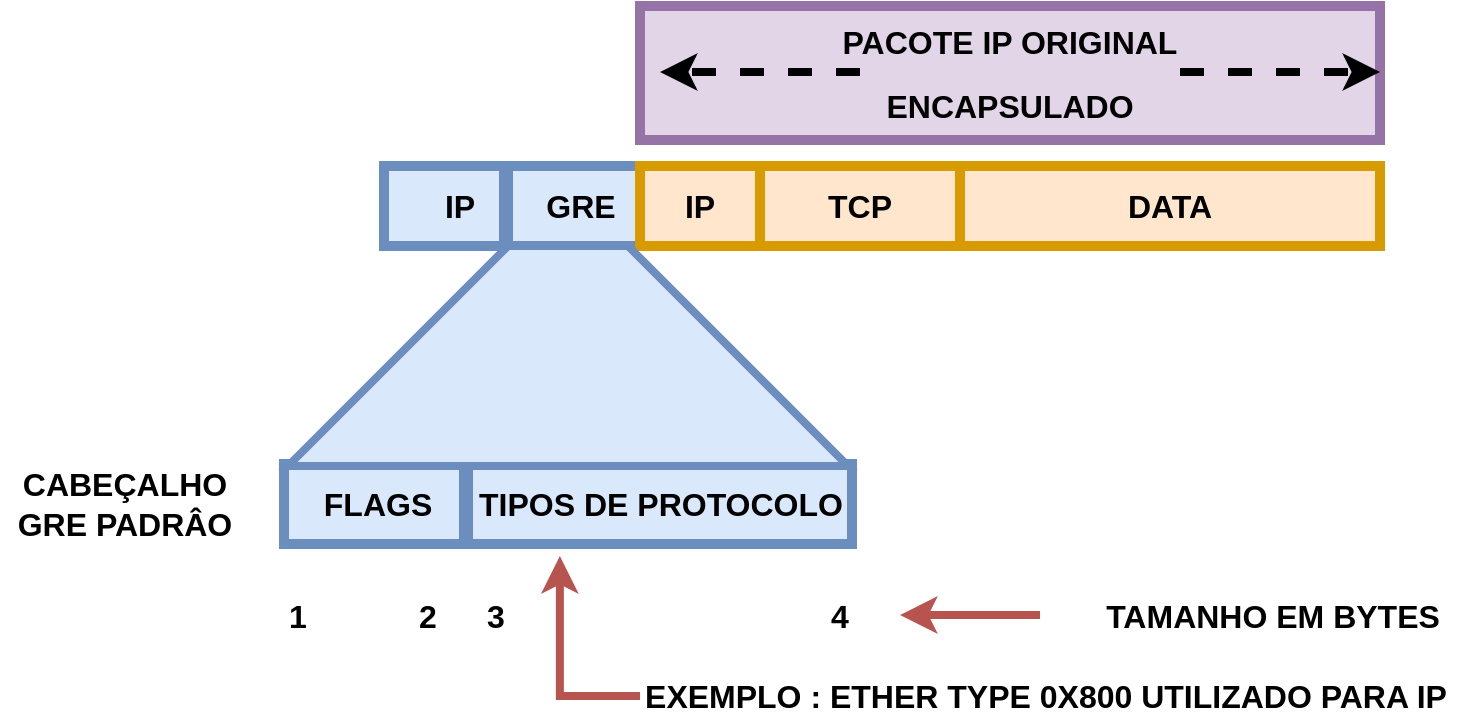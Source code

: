 <mxfile version="24.0.0" type="device">
  <diagram name="Página-1" id="BpwClYluUduKK_jcnJA6">
    <mxGraphModel dx="2021" dy="716" grid="1" gridSize="10" guides="1" tooltips="1" connect="1" arrows="1" fold="1" page="1" pageScale="1" pageWidth="827" pageHeight="1169" math="0" shadow="0">
      <root>
        <mxCell id="0" />
        <mxCell id="1" parent="0" />
        <mxCell id="ok3b9_vO_G3e5w8GmNoV-21" value="" style="rounded=0;whiteSpace=wrap;html=1;strokeWidth=5;fillColor=#dae8fc;strokeColor=#6c8ebf;" vertex="1" parent="1">
          <mxGeometry x="104" y="469" width="192" height="40" as="geometry" />
        </mxCell>
        <mxCell id="ok3b9_vO_G3e5w8GmNoV-1" value="" style="rounded=0;whiteSpace=wrap;html=1;strokeWidth=5;fillColor=#dae8fc;strokeColor=#6c8ebf;" vertex="1" parent="1">
          <mxGeometry x="62" y="320" width="60" height="40" as="geometry" />
        </mxCell>
        <mxCell id="ok3b9_vO_G3e5w8GmNoV-2" value="" style="rounded=0;whiteSpace=wrap;html=1;strokeWidth=5;fillColor=#dae8fc;strokeColor=#6c8ebf;" vertex="1" parent="1">
          <mxGeometry x="124" y="320" width="66" height="40" as="geometry" />
        </mxCell>
        <mxCell id="ok3b9_vO_G3e5w8GmNoV-4" value="IP" style="text;html=1;strokeColor=none;fillColor=none;align=center;verticalAlign=middle;whiteSpace=wrap;rounded=0;fontSize=16;fontStyle=1" vertex="1" parent="1">
          <mxGeometry x="80" y="325" width="40" height="30" as="geometry" />
        </mxCell>
        <mxCell id="ok3b9_vO_G3e5w8GmNoV-5" value="GRE" style="text;html=1;strokeColor=none;fillColor=none;align=center;verticalAlign=middle;whiteSpace=wrap;rounded=0;fontSize=16;fontStyle=1" vertex="1" parent="1">
          <mxGeometry x="137.5" y="325" width="45" height="30" as="geometry" />
        </mxCell>
        <mxCell id="ok3b9_vO_G3e5w8GmNoV-6" value="" style="rounded=0;whiteSpace=wrap;html=1;strokeWidth=5;fillColor=#ffe6cc;strokeColor=#d79b00;" vertex="1" parent="1">
          <mxGeometry x="190" y="320" width="60" height="40" as="geometry" />
        </mxCell>
        <mxCell id="ok3b9_vO_G3e5w8GmNoV-8" value="IP" style="text;html=1;strokeColor=none;fillColor=none;align=center;verticalAlign=middle;whiteSpace=wrap;rounded=0;fontSize=16;fontStyle=1" vertex="1" parent="1">
          <mxGeometry x="200" y="325" width="40" height="30" as="geometry" />
        </mxCell>
        <mxCell id="ok3b9_vO_G3e5w8GmNoV-9" value="" style="rounded=0;whiteSpace=wrap;html=1;strokeWidth=5;fillColor=#ffe6cc;strokeColor=#d79b00;" vertex="1" parent="1">
          <mxGeometry x="250" y="320" width="100" height="40" as="geometry" />
        </mxCell>
        <mxCell id="ok3b9_vO_G3e5w8GmNoV-10" value="TCP" style="text;html=1;strokeColor=none;fillColor=none;align=center;verticalAlign=middle;whiteSpace=wrap;rounded=0;fontSize=16;fontStyle=1" vertex="1" parent="1">
          <mxGeometry x="280" y="325" width="40" height="30" as="geometry" />
        </mxCell>
        <mxCell id="ok3b9_vO_G3e5w8GmNoV-11" value="" style="rounded=0;whiteSpace=wrap;html=1;strokeWidth=5;fillColor=#ffe6cc;strokeColor=#d79b00;" vertex="1" parent="1">
          <mxGeometry x="350" y="320" width="210" height="40" as="geometry" />
        </mxCell>
        <mxCell id="ok3b9_vO_G3e5w8GmNoV-12" value="DATA" style="text;html=1;strokeColor=none;fillColor=none;align=center;verticalAlign=middle;whiteSpace=wrap;rounded=0;fontSize=16;fontStyle=1" vertex="1" parent="1">
          <mxGeometry x="435" y="325" width="40" height="30" as="geometry" />
        </mxCell>
        <mxCell id="ok3b9_vO_G3e5w8GmNoV-13" value="" style="rounded=0;whiteSpace=wrap;html=1;strokeWidth=5;fillColor=#e1d5e7;strokeColor=#9673a6;" vertex="1" parent="1">
          <mxGeometry x="190" y="240" width="370" height="67" as="geometry" />
        </mxCell>
        <mxCell id="ok3b9_vO_G3e5w8GmNoV-14" value="PACOTE IP ORIGINAL" style="text;html=1;strokeColor=none;fillColor=none;align=center;verticalAlign=middle;whiteSpace=wrap;rounded=0;fontSize=16;fontStyle=1" vertex="1" parent="1">
          <mxGeometry x="270" y="248" width="210" height="20" as="geometry" />
        </mxCell>
        <mxCell id="ok3b9_vO_G3e5w8GmNoV-15" value="ENCAPSULADO" style="text;html=1;strokeColor=none;fillColor=none;align=center;verticalAlign=middle;whiteSpace=wrap;rounded=0;fontSize=16;fontStyle=1" vertex="1" parent="1">
          <mxGeometry x="270" y="280" width="210" height="20" as="geometry" />
        </mxCell>
        <mxCell id="ok3b9_vO_G3e5w8GmNoV-16" value="" style="endArrow=classic;html=1;rounded=0;strokeWidth=4;dashed=1;" edge="1" parent="1">
          <mxGeometry width="50" height="50" relative="1" as="geometry">
            <mxPoint x="300" y="273" as="sourcePoint" />
            <mxPoint x="200" y="273" as="targetPoint" />
          </mxGeometry>
        </mxCell>
        <mxCell id="ok3b9_vO_G3e5w8GmNoV-17" value="" style="endArrow=classic;html=1;rounded=0;strokeWidth=4;dashed=1;" edge="1" parent="1">
          <mxGeometry width="50" height="50" relative="1" as="geometry">
            <mxPoint x="460" y="273" as="sourcePoint" />
            <mxPoint x="560" y="273" as="targetPoint" />
          </mxGeometry>
        </mxCell>
        <mxCell id="ok3b9_vO_G3e5w8GmNoV-18" value="" style="rounded=0;whiteSpace=wrap;html=1;strokeWidth=5;fillColor=#dae8fc;strokeColor=#6c8ebf;" vertex="1" parent="1">
          <mxGeometry x="12" y="469" width="90" height="40" as="geometry" />
        </mxCell>
        <mxCell id="ok3b9_vO_G3e5w8GmNoV-19" value="TIPOS DE PROTOCOLO" style="text;html=1;strokeColor=none;fillColor=none;align=center;verticalAlign=middle;whiteSpace=wrap;rounded=0;fontSize=16;fontStyle=1" vertex="1" parent="1">
          <mxGeometry x="108" y="474" width="185" height="30" as="geometry" />
        </mxCell>
        <mxCell id="ok3b9_vO_G3e5w8GmNoV-24" value="FLAGS" style="text;html=1;strokeColor=none;fillColor=none;align=center;verticalAlign=middle;whiteSpace=wrap;rounded=0;fontSize=16;fontStyle=1" vertex="1" parent="1">
          <mxGeometry x="39" y="474" width="40" height="30" as="geometry" />
        </mxCell>
        <mxCell id="ok3b9_vO_G3e5w8GmNoV-25" value="" style="shape=trapezoid;perimeter=trapezoidPerimeter;whiteSpace=wrap;html=1;fixedSize=1;size=110;fillColor=#dae8fc;strokeColor=#6c8ebf;strokeWidth=4;" vertex="1" parent="1">
          <mxGeometry x="14" y="360" width="280" height="110" as="geometry" />
        </mxCell>
        <mxCell id="ok3b9_vO_G3e5w8GmNoV-28" value="1" style="text;html=1;strokeColor=none;fillColor=none;align=center;verticalAlign=middle;whiteSpace=wrap;rounded=0;fontSize=16;fontStyle=1" vertex="1" parent="1">
          <mxGeometry x="-1" y="530" width="40" height="30" as="geometry" />
        </mxCell>
        <mxCell id="ok3b9_vO_G3e5w8GmNoV-29" value="2" style="text;html=1;strokeColor=none;fillColor=none;align=center;verticalAlign=middle;whiteSpace=wrap;rounded=0;fontSize=16;fontStyle=1" vertex="1" parent="1">
          <mxGeometry x="64" y="530" width="40" height="30" as="geometry" />
        </mxCell>
        <mxCell id="ok3b9_vO_G3e5w8GmNoV-30" value="3" style="text;html=1;strokeColor=none;fillColor=none;align=center;verticalAlign=middle;whiteSpace=wrap;rounded=0;fontSize=16;fontStyle=1" vertex="1" parent="1">
          <mxGeometry x="97.5" y="530" width="40" height="30" as="geometry" />
        </mxCell>
        <mxCell id="ok3b9_vO_G3e5w8GmNoV-31" value="4" style="text;html=1;strokeColor=none;fillColor=none;align=center;verticalAlign=middle;whiteSpace=wrap;rounded=0;fontSize=16;fontStyle=1" vertex="1" parent="1">
          <mxGeometry x="270" y="530" width="40" height="30" as="geometry" />
        </mxCell>
        <mxCell id="ok3b9_vO_G3e5w8GmNoV-32" value="CABEÇALHO GRE PADRÂO" style="text;html=1;strokeColor=none;fillColor=none;align=center;verticalAlign=middle;whiteSpace=wrap;rounded=0;fontSize=16;fontStyle=1" vertex="1" parent="1">
          <mxGeometry x="-130" y="474" width="125" height="30" as="geometry" />
        </mxCell>
        <mxCell id="ok3b9_vO_G3e5w8GmNoV-33" value="" style="endArrow=classic;html=1;rounded=0;strokeWidth=4;fillColor=#f8cecc;strokeColor=#b85450;" edge="1" parent="1">
          <mxGeometry width="50" height="50" relative="1" as="geometry">
            <mxPoint x="390" y="544.5" as="sourcePoint" />
            <mxPoint x="320" y="544.5" as="targetPoint" />
          </mxGeometry>
        </mxCell>
        <mxCell id="ok3b9_vO_G3e5w8GmNoV-34" value="TAMANHO EM BYTES" style="text;html=1;strokeColor=none;fillColor=none;align=center;verticalAlign=middle;whiteSpace=wrap;rounded=0;fontSize=16;fontStyle=1" vertex="1" parent="1">
          <mxGeometry x="414" y="530" width="185" height="30" as="geometry" />
        </mxCell>
        <mxCell id="ok3b9_vO_G3e5w8GmNoV-35" value="EXEMPLO : ETHER TYPE 0X800 UTILIZADO PARA IP" style="text;html=1;strokeColor=none;fillColor=none;align=center;verticalAlign=middle;whiteSpace=wrap;rounded=0;fontSize=16;fontStyle=1" vertex="1" parent="1">
          <mxGeometry x="182.5" y="570" width="420" height="30" as="geometry" />
        </mxCell>
        <mxCell id="ok3b9_vO_G3e5w8GmNoV-36" value="" style="endArrow=classic;html=1;rounded=0;exitX=0.018;exitY=1;exitDx=0;exitDy=0;exitPerimeter=0;fillColor=#f8cecc;strokeColor=#b85450;strokeWidth=4;" edge="1" parent="1">
          <mxGeometry width="50" height="50" relative="1" as="geometry">
            <mxPoint x="190.0" y="585" as="sourcePoint" />
            <mxPoint x="149.94" y="515" as="targetPoint" />
            <Array as="points">
              <mxPoint x="149.94" y="585" />
            </Array>
          </mxGeometry>
        </mxCell>
      </root>
    </mxGraphModel>
  </diagram>
</mxfile>
